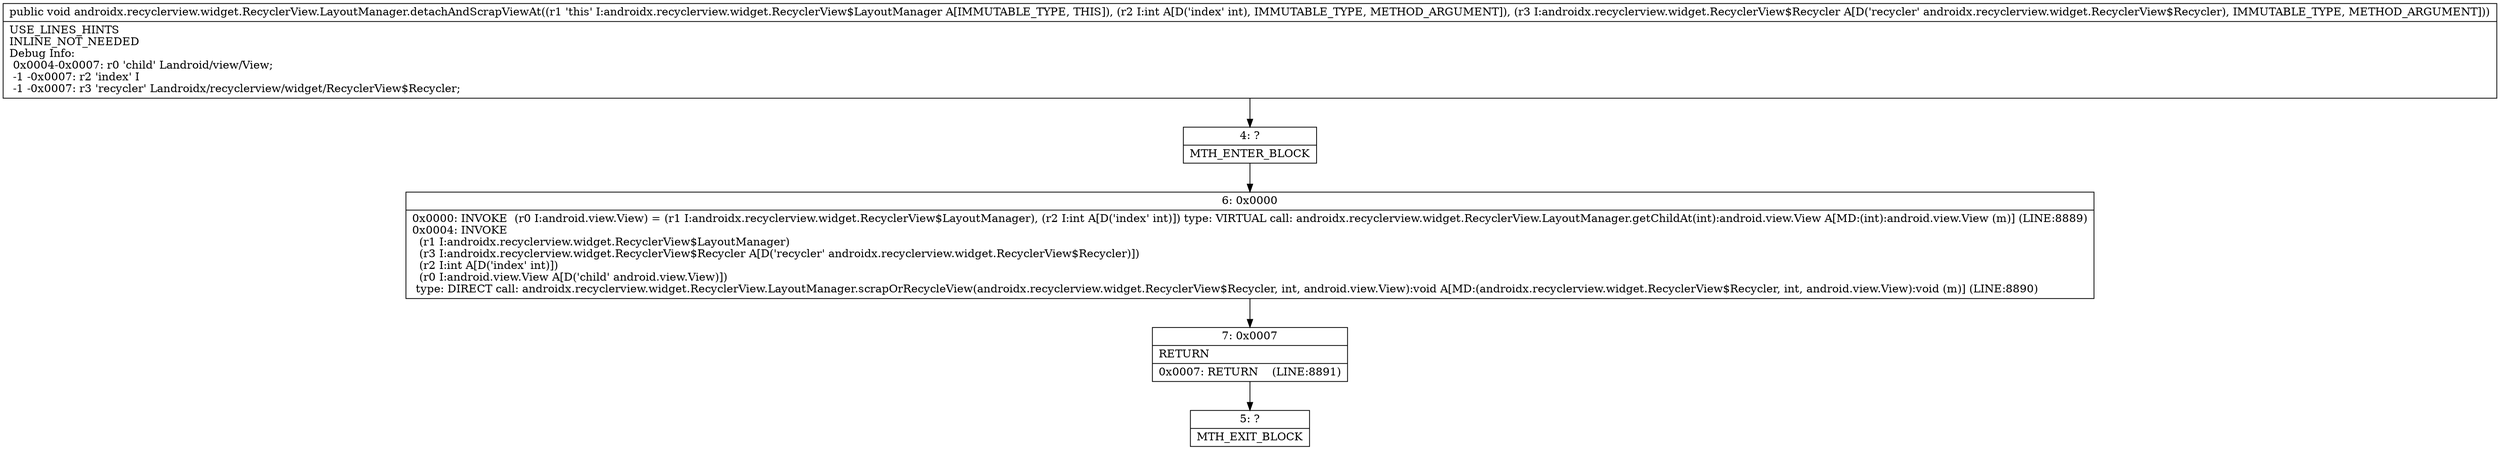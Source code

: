 digraph "CFG forandroidx.recyclerview.widget.RecyclerView.LayoutManager.detachAndScrapViewAt(ILandroidx\/recyclerview\/widget\/RecyclerView$Recycler;)V" {
Node_4 [shape=record,label="{4\:\ ?|MTH_ENTER_BLOCK\l}"];
Node_6 [shape=record,label="{6\:\ 0x0000|0x0000: INVOKE  (r0 I:android.view.View) = (r1 I:androidx.recyclerview.widget.RecyclerView$LayoutManager), (r2 I:int A[D('index' int)]) type: VIRTUAL call: androidx.recyclerview.widget.RecyclerView.LayoutManager.getChildAt(int):android.view.View A[MD:(int):android.view.View (m)] (LINE:8889)\l0x0004: INVOKE  \l  (r1 I:androidx.recyclerview.widget.RecyclerView$LayoutManager)\l  (r3 I:androidx.recyclerview.widget.RecyclerView$Recycler A[D('recycler' androidx.recyclerview.widget.RecyclerView$Recycler)])\l  (r2 I:int A[D('index' int)])\l  (r0 I:android.view.View A[D('child' android.view.View)])\l type: DIRECT call: androidx.recyclerview.widget.RecyclerView.LayoutManager.scrapOrRecycleView(androidx.recyclerview.widget.RecyclerView$Recycler, int, android.view.View):void A[MD:(androidx.recyclerview.widget.RecyclerView$Recycler, int, android.view.View):void (m)] (LINE:8890)\l}"];
Node_7 [shape=record,label="{7\:\ 0x0007|RETURN\l|0x0007: RETURN    (LINE:8891)\l}"];
Node_5 [shape=record,label="{5\:\ ?|MTH_EXIT_BLOCK\l}"];
MethodNode[shape=record,label="{public void androidx.recyclerview.widget.RecyclerView.LayoutManager.detachAndScrapViewAt((r1 'this' I:androidx.recyclerview.widget.RecyclerView$LayoutManager A[IMMUTABLE_TYPE, THIS]), (r2 I:int A[D('index' int), IMMUTABLE_TYPE, METHOD_ARGUMENT]), (r3 I:androidx.recyclerview.widget.RecyclerView$Recycler A[D('recycler' androidx.recyclerview.widget.RecyclerView$Recycler), IMMUTABLE_TYPE, METHOD_ARGUMENT]))  | USE_LINES_HINTS\lINLINE_NOT_NEEDED\lDebug Info:\l  0x0004\-0x0007: r0 'child' Landroid\/view\/View;\l  \-1 \-0x0007: r2 'index' I\l  \-1 \-0x0007: r3 'recycler' Landroidx\/recyclerview\/widget\/RecyclerView$Recycler;\l}"];
MethodNode -> Node_4;Node_4 -> Node_6;
Node_6 -> Node_7;
Node_7 -> Node_5;
}

